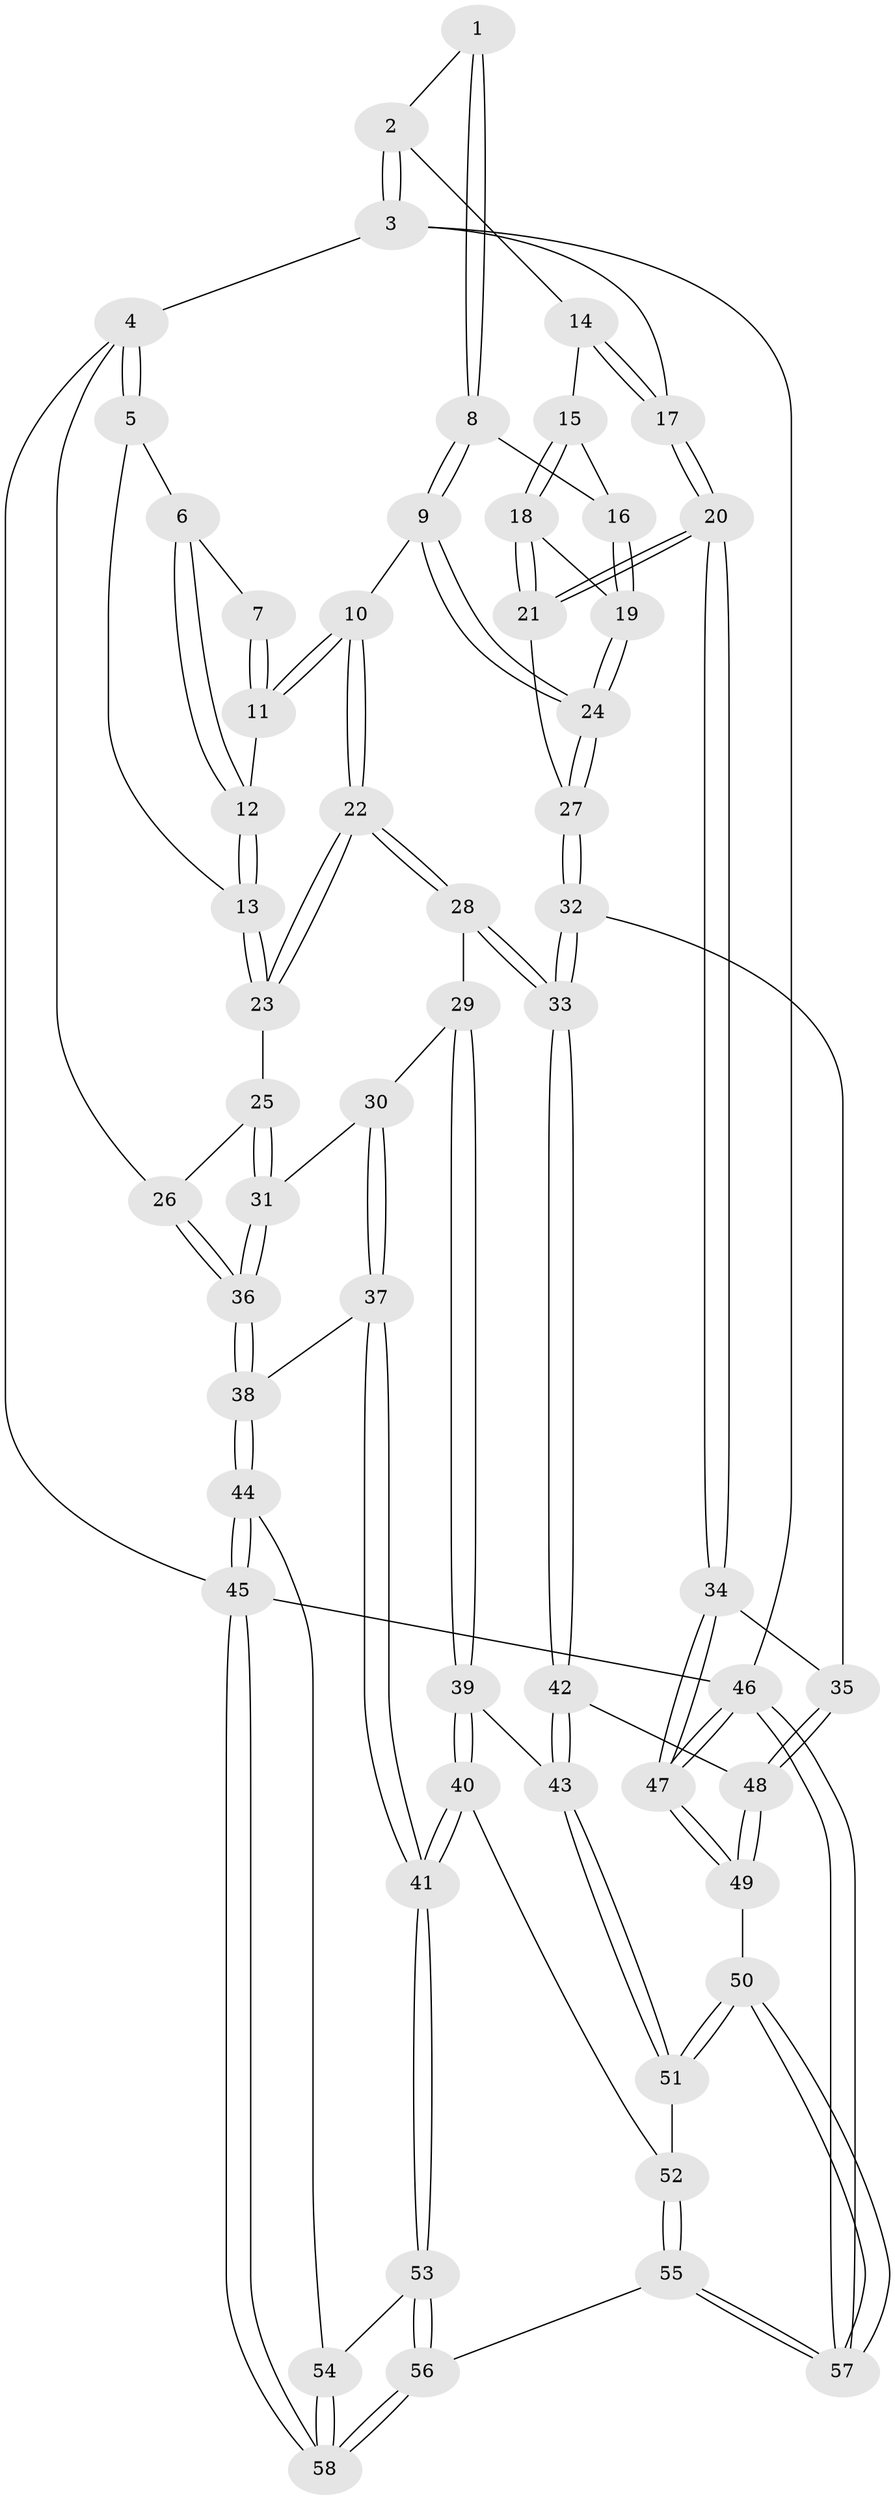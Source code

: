 // Generated by graph-tools (version 1.1) at 2025/51/03/09/25 03:51:06]
// undirected, 58 vertices, 142 edges
graph export_dot {
graph [start="1"]
  node [color=gray90,style=filled];
  1 [pos="+0.6756079028480336+0"];
  2 [pos="+1+0"];
  3 [pos="+1+0"];
  4 [pos="+0+0"];
  5 [pos="+0.0072333871572222465+0"];
  6 [pos="+0.09902456789252212+0"];
  7 [pos="+0.43504030403688626+0"];
  8 [pos="+0.6285676754463234+0.12425915901514123"];
  9 [pos="+0.561789009265548+0.19956376978651677"];
  10 [pos="+0.5364598587586467+0.2114240268528703"];
  11 [pos="+0.4453103124613194+0.14525182736010353"];
  12 [pos="+0.34462332884169194+0.11007090427879727"];
  13 [pos="+0.18205669762753388+0.23122612080541072"];
  14 [pos="+0.866299342033224+0.12630368378451853"];
  15 [pos="+0.8322550176606985+0.15425462173385743"];
  16 [pos="+0.8197613065940959+0.1545822357959028"];
  17 [pos="+1+0.2866542311805474"];
  18 [pos="+0.8752645716684996+0.25108764693818214"];
  19 [pos="+0.7651013643495626+0.3196565169238553"];
  20 [pos="+1+0.4144385109534175"];
  21 [pos="+0.9540428722416856+0.33362015322180516"];
  22 [pos="+0.4643772860332021+0.36541468894801027"];
  23 [pos="+0.18080573386548002+0.2348838696997799"];
  24 [pos="+0.7450317312977305+0.34358695137338846"];
  25 [pos="+0.16348551541403275+0.2508869900437499"];
  26 [pos="+0+0.2176375671012701"];
  27 [pos="+0.7604625911350713+0.3773805175945513"];
  28 [pos="+0.46090435309197497+0.4037414641710819"];
  29 [pos="+0.416949038302065+0.4491274870027618"];
  30 [pos="+0.20835827470363857+0.4534000064329904"];
  31 [pos="+0.15985357040457207+0.41175526330625306"];
  32 [pos="+0.7426881503943124+0.5107954363987149"];
  33 [pos="+0.6910727741230845+0.5559695737281309"];
  34 [pos="+1+0.4644702395696802"];
  35 [pos="+1+0.5049399613867895"];
  36 [pos="+0+0.506194710957666"];
  37 [pos="+0.17186594174240485+0.6501800991032972"];
  38 [pos="+0+0.6003156128310216"];
  39 [pos="+0.39541362524341445+0.5816093348547209"];
  40 [pos="+0.30981498336534075+0.7236296789661959"];
  41 [pos="+0.27315016007183424+0.7495402250583333"];
  42 [pos="+0.6890705721799811+0.6182134496729206"];
  43 [pos="+0.6336381021786659+0.7111920847380655"];
  44 [pos="+0+0.9335765805581054"];
  45 [pos="+0+1"];
  46 [pos="+1+1"];
  47 [pos="+1+0.9734746339266145"];
  48 [pos="+0.8777959467019333+0.7071494797985254"];
  49 [pos="+0.9075118830133093+0.8463395200612958"];
  50 [pos="+0.8314071180951844+0.8844391997635414"];
  51 [pos="+0.6216318548664229+0.761032003194526"];
  52 [pos="+0.6109718994573358+0.7712632339005032"];
  53 [pos="+0.25980273852921737+0.8254274611556714"];
  54 [pos="+0.08996055215386049+0.8670731830584648"];
  55 [pos="+0.4698914154955844+1"];
  56 [pos="+0.4184050640342788+1"];
  57 [pos="+0.6966210147399077+1"];
  58 [pos="+0.22417099608688576+1"];
  1 -- 2;
  1 -- 8;
  1 -- 8;
  2 -- 3;
  2 -- 3;
  2 -- 14;
  3 -- 4;
  3 -- 17;
  3 -- 46;
  4 -- 5;
  4 -- 5;
  4 -- 26;
  4 -- 45;
  5 -- 6;
  5 -- 13;
  6 -- 7;
  6 -- 12;
  6 -- 12;
  7 -- 11;
  7 -- 11;
  8 -- 9;
  8 -- 9;
  8 -- 16;
  9 -- 10;
  9 -- 24;
  9 -- 24;
  10 -- 11;
  10 -- 11;
  10 -- 22;
  10 -- 22;
  11 -- 12;
  12 -- 13;
  12 -- 13;
  13 -- 23;
  13 -- 23;
  14 -- 15;
  14 -- 17;
  14 -- 17;
  15 -- 16;
  15 -- 18;
  15 -- 18;
  16 -- 19;
  16 -- 19;
  17 -- 20;
  17 -- 20;
  18 -- 19;
  18 -- 21;
  18 -- 21;
  19 -- 24;
  19 -- 24;
  20 -- 21;
  20 -- 21;
  20 -- 34;
  20 -- 34;
  21 -- 27;
  22 -- 23;
  22 -- 23;
  22 -- 28;
  22 -- 28;
  23 -- 25;
  24 -- 27;
  24 -- 27;
  25 -- 26;
  25 -- 31;
  25 -- 31;
  26 -- 36;
  26 -- 36;
  27 -- 32;
  27 -- 32;
  28 -- 29;
  28 -- 33;
  28 -- 33;
  29 -- 30;
  29 -- 39;
  29 -- 39;
  30 -- 31;
  30 -- 37;
  30 -- 37;
  31 -- 36;
  31 -- 36;
  32 -- 33;
  32 -- 33;
  32 -- 35;
  33 -- 42;
  33 -- 42;
  34 -- 35;
  34 -- 47;
  34 -- 47;
  35 -- 48;
  35 -- 48;
  36 -- 38;
  36 -- 38;
  37 -- 38;
  37 -- 41;
  37 -- 41;
  38 -- 44;
  38 -- 44;
  39 -- 40;
  39 -- 40;
  39 -- 43;
  40 -- 41;
  40 -- 41;
  40 -- 52;
  41 -- 53;
  41 -- 53;
  42 -- 43;
  42 -- 43;
  42 -- 48;
  43 -- 51;
  43 -- 51;
  44 -- 45;
  44 -- 45;
  44 -- 54;
  45 -- 58;
  45 -- 58;
  45 -- 46;
  46 -- 47;
  46 -- 47;
  46 -- 57;
  46 -- 57;
  47 -- 49;
  47 -- 49;
  48 -- 49;
  48 -- 49;
  49 -- 50;
  50 -- 51;
  50 -- 51;
  50 -- 57;
  50 -- 57;
  51 -- 52;
  52 -- 55;
  52 -- 55;
  53 -- 54;
  53 -- 56;
  53 -- 56;
  54 -- 58;
  54 -- 58;
  55 -- 56;
  55 -- 57;
  55 -- 57;
  56 -- 58;
  56 -- 58;
}
